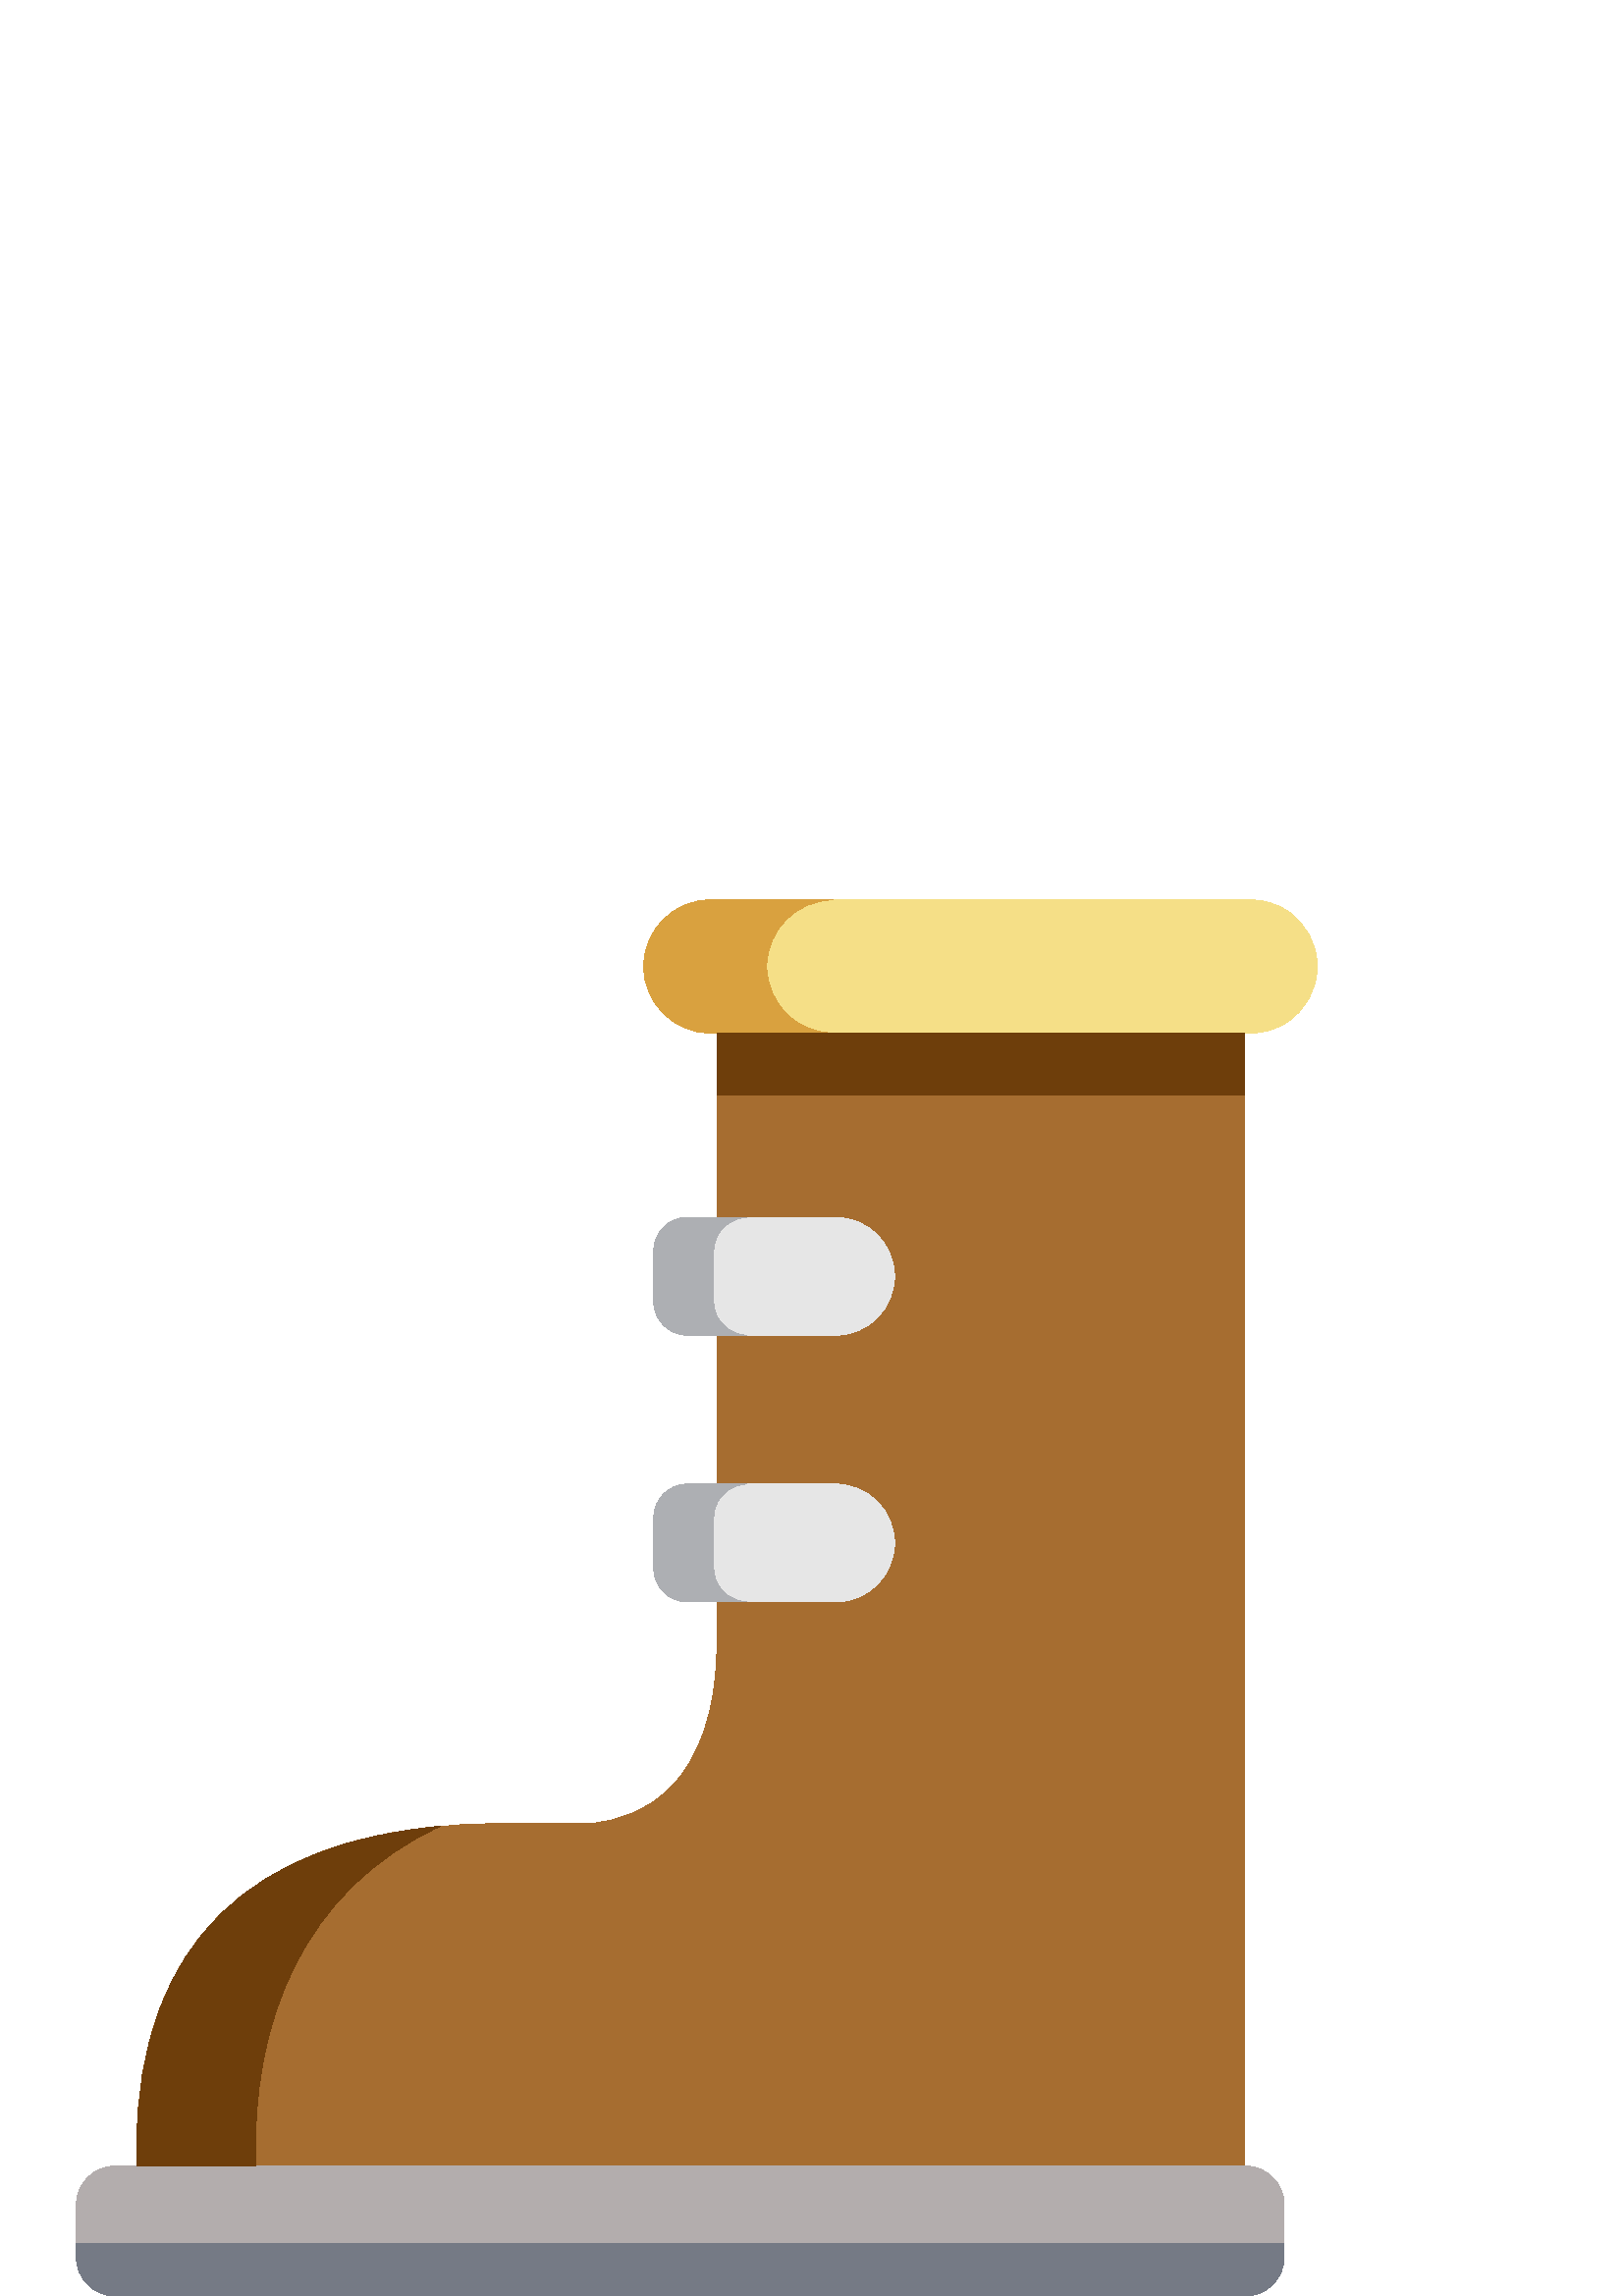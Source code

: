 %!PS-Adobe-3.0 EPSF-3.0
%%Pages: 1
%%DocumentData: Clean7Bit
%%LanguageLevel: 2
%%BoundingBox: 28 0 483 512
%%EndComments
%%BeginProlog
save
50 dict begin
/q { gsave } bind def
/Q { grestore } bind def
/cm { 6 array astore concat } bind def
/w { setlinewidth } bind def
/J { setlinecap } bind def
/j { setlinejoin } bind def
/M { setmiterlimit } bind def
/d { setdash } bind def
/m { moveto } bind def
/l { lineto } bind def
/c { curveto } bind def
/h { closepath } bind def
/re { exch dup neg 3 1 roll 5 3 roll moveto 0 rlineto
      0 exch rlineto 0 rlineto closepath } bind def
/S { stroke } bind def
/f { fill } bind def
/f* { eofill } bind def
/n { newpath } bind def
/W { clip } bind def
/W* { eoclip } bind def
/BT { } bind def
/ET { } bind def
/pdfmark where { pop globaldict /?pdfmark /exec load put }
    { globaldict begin /?pdfmark /pop load def /pdfmark
    /cleartomark load def end } ifelse
/BDC { mark 3 1 roll /BDC pdfmark } bind def
/EMC { mark /EMC pdfmark } bind def
/cairo_store_point { /cairo_point_y exch def /cairo_point_x exch def } def
/Tj { show currentpoint cairo_store_point } bind def
/TJ {
  {
    dup
    type /stringtype eq
    { show } { -0.001 mul 0 cairo_font_matrix dtransform rmoveto } ifelse
  } forall
  currentpoint cairo_store_point
} bind def
/cairo_selectfont { cairo_font_matrix aload pop pop pop 0 0 6 array astore
    cairo_font exch selectfont cairo_point_x cairo_point_y moveto } bind def
/Tf { pop /cairo_font exch def /cairo_font_matrix where
      { pop cairo_selectfont } if } bind def
/Td { matrix translate cairo_font_matrix matrix concatmatrix dup
      /cairo_font_matrix exch def dup 4 get exch 5 get cairo_store_point
      /cairo_font where { pop cairo_selectfont } if } bind def
/Tm { 2 copy 8 2 roll 6 array astore /cairo_font_matrix exch def
      cairo_store_point /cairo_font where { pop cairo_selectfont } if } bind def
/g { setgray } bind def
/rg { setrgbcolor } bind def
/d1 { setcachedevice } bind def
%%EndProlog
%%BeginSetup
%%EndSetup
%%Page: 1 1
%%BeginPageSetup
%%PageBoundingBox: 28 0 483 512
%%EndPageSetup
q 28 0 455 512 rectclip q
0.651 0.427 0.188 rg
456.254 47.648 m 456.254 463.176 l 359.527 487.59 l 262.805 463.176 l 262.805
 244.969 l 262.805 237.145 266.566 177.824 216.102 173.234 c 183.625 173.234
 l 107.324 173.234 50.043 142.059 50.074 53.09 c 50.074 52.176 l 50.133 
51.969 50.191 50.824 50.309 47.648 c 237.996 23.824 l h
456.254 47.648 m f*
0.702 0.678 0.678 rg
455.93 47.648 m 42.195 47.648 l 34.379 47.648 28 41.266 28 33.441 c 28 
14.207 l 28 6.383 34.379 0 42.195 0 c 456.637 0 l 464.426 0 470.832 6.383
 470.832 14.207 c 470.832 33.441 l 470.832 41.266 464.426 47.648 456.637
 47.648 c h
455.93 47.648 m f*
0.961 0.875 0.529 rg
483 487.59 m 483 496.117 478.59 503.648 471.922 508.027 c 468.098 510.527
 463.516 512 458.605 512 c 260.422 512 l 247.02 512 236.027 501.027 236.027
 487.59 c 236.027 474.176 247.02 463.176 260.422 463.176 c 458.605 463.176
 l 463.516 463.176 468.098 464.648 471.922 467.176 c 478.59 471.527 483 
479.09 483 487.59 c h
483 487.59 m f*
0.902 g
327.965 373.973 m 327.965 385.852 318.266 395.559 306.422 395.559 c 251.93
 395.559 l 245.199 395.559 239.703 390.059 239.703 383.324 c 239.703 364.617
 l 239.703 357.91 245.199 352.383 251.93 352.383 c 306.422 352.383 l 318.266
 352.383 327.965 362.117 327.965 373.973 c h
327.965 373.973 m f*
327.965 276.148 m 327.965 288.027 318.266 297.734 306.422 297.734 c 251.93
 297.734 l 245.199 297.734 239.703 292.234 239.703 285.5 c 239.703 266.793
 l 239.703 260.09 245.199 254.59 251.93 254.59 c 306.422 254.59 l 318.266
 254.59 327.965 264.293 327.965 276.148 c h
327.965 276.148 m f*
0.431 0.243 0.043 rg
161.434 172.266 m 96.48 166.441 50.043 133.207 50.074 53.09 c 50.074 52.176
 l 50.133 51.973 50.191 50.824 50.309 47.648 c 93.777 47.648 l 91.926 100.41
 111.176 149.148 161.434 172.266 c h
161.434 172.266 m f*
0.678 0.686 0.702 rg
261.715 364.617 m 261.715 383.324 l 261.715 385.117 262.098 386.797 262.805
 388.324 c 264.715 392.59 269.004 395.559 273.941 395.559 c 251.93 395.559
 l 245.195 395.559 239.699 390.059 239.699 383.324 c 239.699 364.617 l 239.699
 357.91 245.195 352.383 251.93 352.383 c 273.941 352.383 l 269.004 352.383
 264.715 355.383 262.805 359.617 c 262.098 361.148 261.715 362.852 261.715
 364.617 c h
261.715 364.617 m f*
261.715 285.5 m 261.715 287.293 262.098 289 262.805 290.527 c 264.715 294.766
 269.004 297.734 273.941 297.734 c 251.93 297.734 l 245.195 297.734 239.699
 292.234 239.699 285.5 c 239.699 266.793 l 239.699 260.09 245.195 254.59
 251.93 254.59 c 273.941 254.59 l 269.004 254.59 264.715 257.559 262.805
 261.793 c 262.098 263.324 261.715 265.027 261.715 266.793 c h
261.715 285.5 m f*
0.851 0.631 0.247 rg
281.145 487.59 m 281.145 501.027 292.137 512 305.539 512 c 260.422 512 
l 247.02 512 236.027 501.027 236.027 487.59 c 236.027 474.176 247.02 463.176
 260.422 463.176 c 305.422 463.176 l 299.074 463.203 293.254 465.703 288.902
 469.766 c 284.141 474.234 281.145 480.59 281.145 487.59 c h
281.145 487.59 m f*
0.431 0.243 0.043 rg
262.805 463.176 193.422 -22.766 re f*
0.459 0.478 0.522 rg
28 14.207 m 28 6.383 34.379 0 42.195 0 c 456.637 0 l 464.426 0 470.832 
6.383 470.832 14.207 c 470.832 19.234 l 28 19.234 l h
28 14.207 m f*
Q Q
showpage
%%Trailer
end restore
%%EOF
